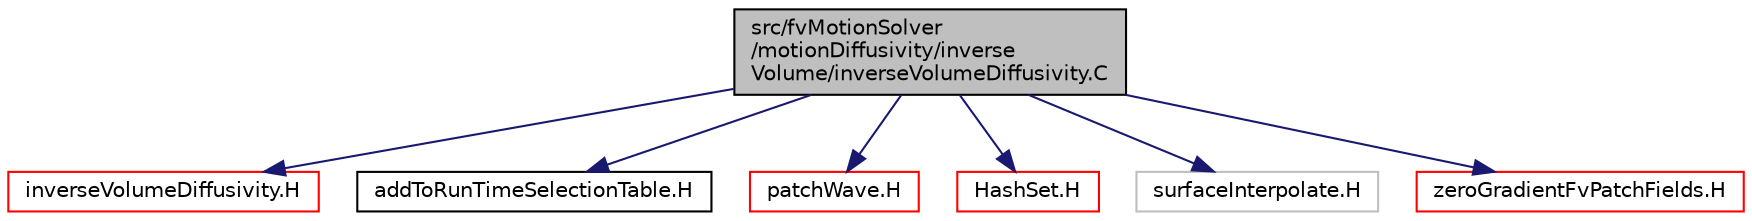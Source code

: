 digraph "src/fvMotionSolver/motionDiffusivity/inverseVolume/inverseVolumeDiffusivity.C"
{
  bgcolor="transparent";
  edge [fontname="Helvetica",fontsize="10",labelfontname="Helvetica",labelfontsize="10"];
  node [fontname="Helvetica",fontsize="10",shape=record];
  Node1 [label="src/fvMotionSolver\l/motionDiffusivity/inverse\lVolume/inverseVolumeDiffusivity.C",height=0.2,width=0.4,color="black", fillcolor="grey75", style="filled", fontcolor="black"];
  Node1 -> Node2 [color="midnightblue",fontsize="10",style="solid",fontname="Helvetica"];
  Node2 [label="inverseVolumeDiffusivity.H",height=0.2,width=0.4,color="red",URL="$a06528.html"];
  Node1 -> Node3 [color="midnightblue",fontsize="10",style="solid",fontname="Helvetica"];
  Node3 [label="addToRunTimeSelectionTable.H",height=0.2,width=0.4,color="black",URL="$a08169.html",tooltip="Macros for easy insertion into run-time selection tables. "];
  Node1 -> Node4 [color="midnightblue",fontsize="10",style="solid",fontname="Helvetica"];
  Node4 [label="patchWave.H",height=0.2,width=0.4,color="red",URL="$a07550.html"];
  Node1 -> Node5 [color="midnightblue",fontsize="10",style="solid",fontname="Helvetica"];
  Node5 [label="HashSet.H",height=0.2,width=0.4,color="red",URL="$a07895.html"];
  Node1 -> Node6 [color="midnightblue",fontsize="10",style="solid",fontname="Helvetica"];
  Node6 [label="surfaceInterpolate.H",height=0.2,width=0.4,color="grey75"];
  Node1 -> Node7 [color="midnightblue",fontsize="10",style="solid",fontname="Helvetica"];
  Node7 [label="zeroGradientFvPatchFields.H",height=0.2,width=0.4,color="red",URL="$a05367.html"];
}
